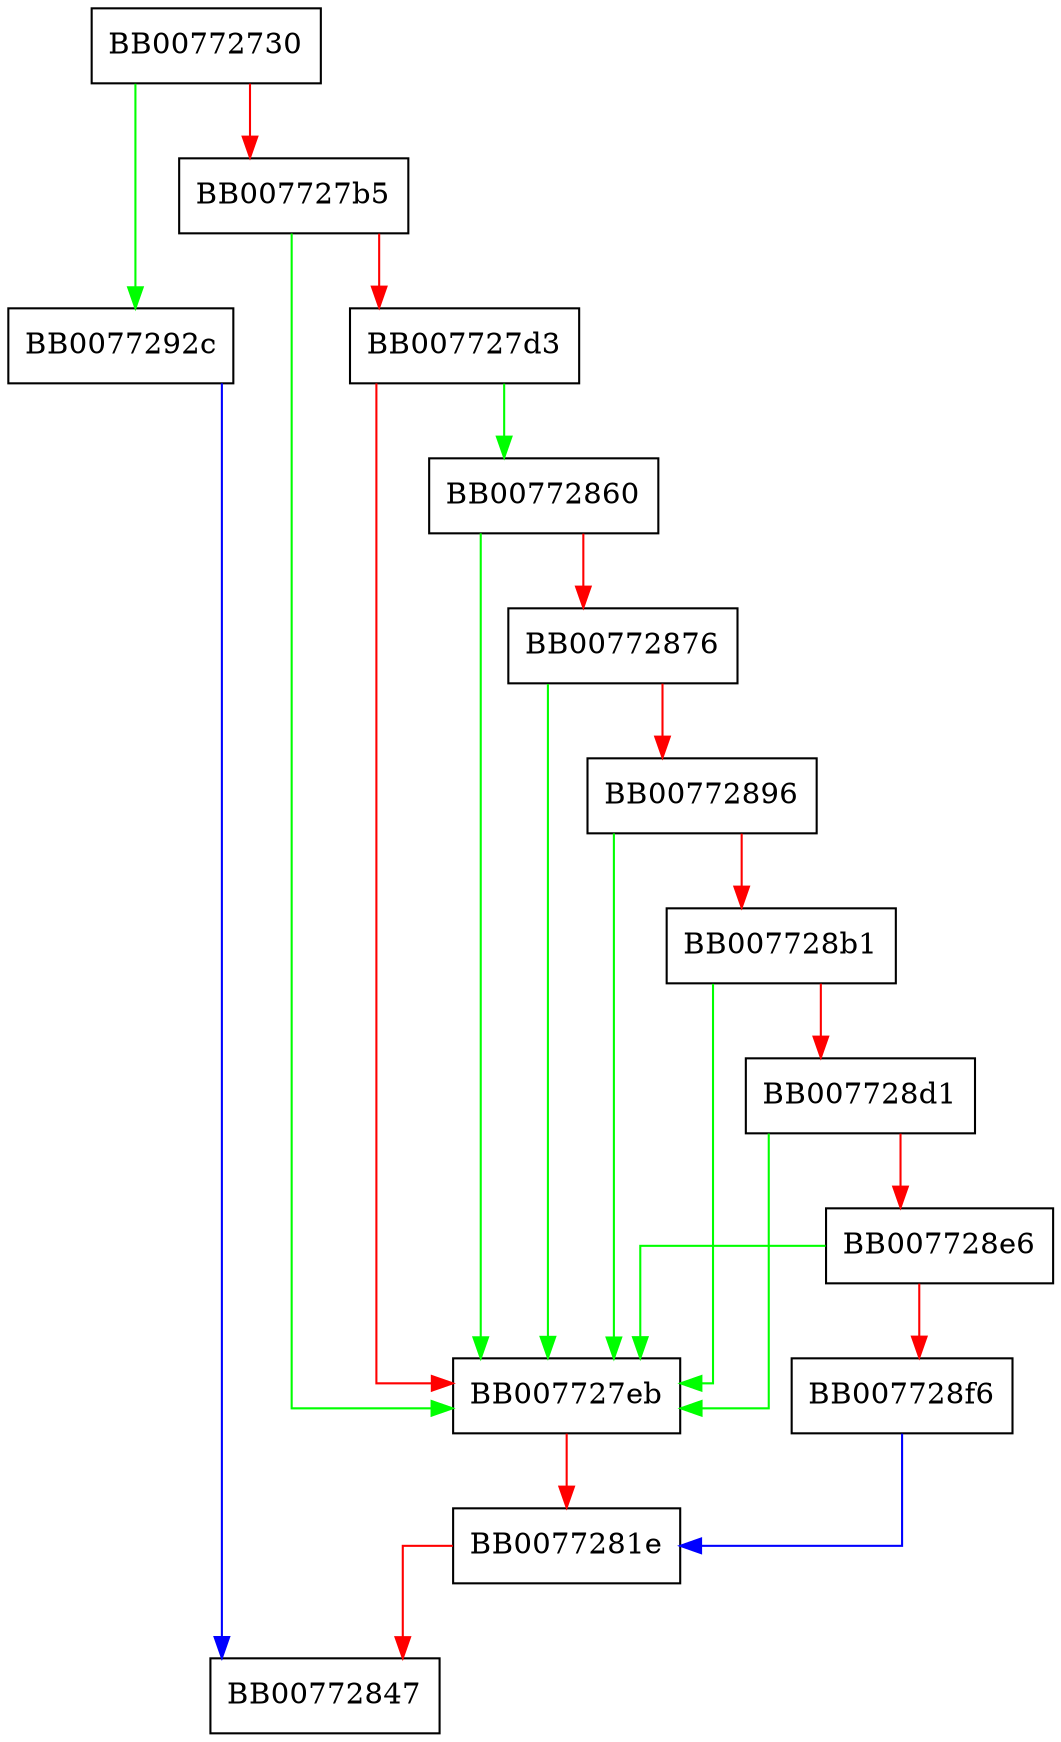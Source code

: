 digraph ossl_hpke_labeled_extract {
  node [shape="box"];
  graph [splines=ortho];
  BB00772730 -> BB0077292c [color="green"];
  BB00772730 -> BB007727b5 [color="red"];
  BB007727b5 -> BB007727eb [color="green"];
  BB007727b5 -> BB007727d3 [color="red"];
  BB007727d3 -> BB00772860 [color="green"];
  BB007727d3 -> BB007727eb [color="red"];
  BB007727eb -> BB0077281e [color="red"];
  BB0077281e -> BB00772847 [color="red"];
  BB00772860 -> BB007727eb [color="green"];
  BB00772860 -> BB00772876 [color="red"];
  BB00772876 -> BB007727eb [color="green"];
  BB00772876 -> BB00772896 [color="red"];
  BB00772896 -> BB007727eb [color="green"];
  BB00772896 -> BB007728b1 [color="red"];
  BB007728b1 -> BB007727eb [color="green"];
  BB007728b1 -> BB007728d1 [color="red"];
  BB007728d1 -> BB007727eb [color="green"];
  BB007728d1 -> BB007728e6 [color="red"];
  BB007728e6 -> BB007727eb [color="green"];
  BB007728e6 -> BB007728f6 [color="red"];
  BB007728f6 -> BB0077281e [color="blue"];
  BB0077292c -> BB00772847 [color="blue"];
}